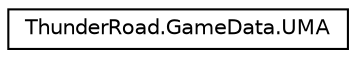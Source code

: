 digraph "Graphical Class Hierarchy"
{
 // LATEX_PDF_SIZE
  edge [fontname="Helvetica",fontsize="10",labelfontname="Helvetica",labelfontsize="10"];
  node [fontname="Helvetica",fontsize="10",shape=record];
  rankdir="LR";
  Node0 [label="ThunderRoad.GameData.UMA",height=0.2,width=0.4,color="black", fillcolor="white", style="filled",URL="$class_thunder_road_1_1_game_data_1_1_u_m_a.html",tooltip="Class UMA."];
}

